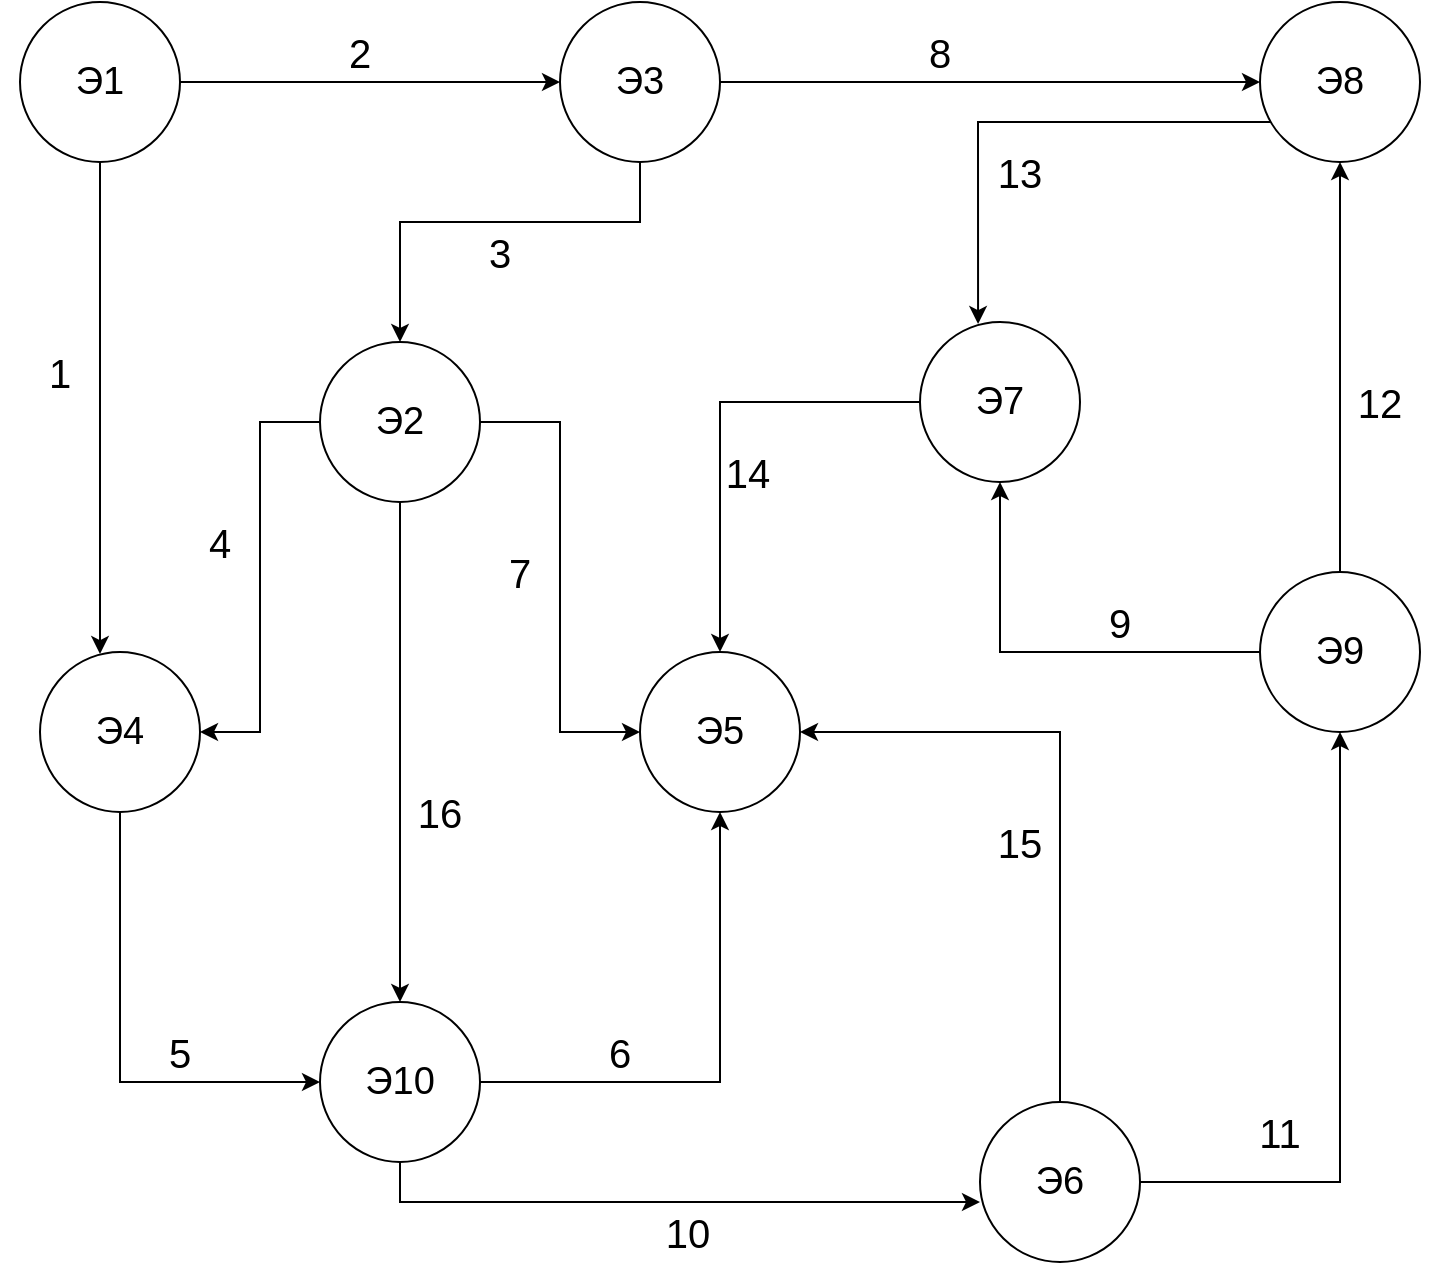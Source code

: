 <mxfile version="20.3.0" type="device"><diagram id="2xZ6pQxBbd1hDoUj2caJ" name="Страница 1"><mxGraphModel dx="853" dy="912" grid="1" gridSize="10" guides="1" tooltips="1" connect="1" arrows="1" fold="1" page="1" pageScale="1" pageWidth="827" pageHeight="1169" math="0" shadow="0"><root><mxCell id="0"/><mxCell id="1" parent="0"/><mxCell id="p2z2DTNfYuQwe3oESFcE-11" style="edgeStyle=orthogonalEdgeStyle;rounded=0;orthogonalLoop=1;jettySize=auto;html=1;entryX=0;entryY=0.5;entryDx=0;entryDy=0;" parent="1" source="p2z2DTNfYuQwe3oESFcE-1" target="p2z2DTNfYuQwe3oESFcE-3" edge="1"><mxGeometry relative="1" as="geometry"/></mxCell><mxCell id="p2z2DTNfYuQwe3oESFcE-12" style="edgeStyle=orthogonalEdgeStyle;rounded=0;orthogonalLoop=1;jettySize=auto;html=1;entryX=0.375;entryY=0.013;entryDx=0;entryDy=0;entryPerimeter=0;" parent="1" source="p2z2DTNfYuQwe3oESFcE-1" target="p2z2DTNfYuQwe3oESFcE-6" edge="1"><mxGeometry relative="1" as="geometry"/></mxCell><mxCell id="p2z2DTNfYuQwe3oESFcE-1" value="Э1" style="ellipse;whiteSpace=wrap;html=1;aspect=fixed;fontSize=19;" parent="1" vertex="1"><mxGeometry x="50" y="220" width="80" height="80" as="geometry"/></mxCell><mxCell id="p2z2DTNfYuQwe3oESFcE-16" style="edgeStyle=orthogonalEdgeStyle;rounded=0;orthogonalLoop=1;jettySize=auto;html=1;entryX=0.363;entryY=0.013;entryDx=0;entryDy=0;entryPerimeter=0;" parent="1" source="p2z2DTNfYuQwe3oESFcE-2" target="p2z2DTNfYuQwe3oESFcE-5" edge="1"><mxGeometry relative="1" as="geometry"><Array as="points"><mxPoint x="529" y="280"/></Array></mxGeometry></mxCell><mxCell id="p2z2DTNfYuQwe3oESFcE-2" value="Э8" style="ellipse;whiteSpace=wrap;html=1;aspect=fixed;fontSize=19;" parent="1" vertex="1"><mxGeometry x="670" y="220" width="80" height="80" as="geometry"/></mxCell><mxCell id="p2z2DTNfYuQwe3oESFcE-13" style="edgeStyle=orthogonalEdgeStyle;rounded=0;orthogonalLoop=1;jettySize=auto;html=1;" parent="1" source="p2z2DTNfYuQwe3oESFcE-3" target="p2z2DTNfYuQwe3oESFcE-4" edge="1"><mxGeometry relative="1" as="geometry"><Array as="points"><mxPoint x="360" y="330"/><mxPoint x="240" y="330"/></Array></mxGeometry></mxCell><mxCell id="p2z2DTNfYuQwe3oESFcE-14" style="edgeStyle=orthogonalEdgeStyle;rounded=0;orthogonalLoop=1;jettySize=auto;html=1;entryX=0;entryY=0.5;entryDx=0;entryDy=0;" parent="1" source="p2z2DTNfYuQwe3oESFcE-3" target="p2z2DTNfYuQwe3oESFcE-2" edge="1"><mxGeometry relative="1" as="geometry"/></mxCell><mxCell id="p2z2DTNfYuQwe3oESFcE-3" value="Э3" style="ellipse;whiteSpace=wrap;html=1;aspect=fixed;fontSize=19;" parent="1" vertex="1"><mxGeometry x="320" y="220" width="80" height="80" as="geometry"/></mxCell><mxCell id="p2z2DTNfYuQwe3oESFcE-18" style="edgeStyle=orthogonalEdgeStyle;rounded=0;orthogonalLoop=1;jettySize=auto;html=1;entryX=1;entryY=0.5;entryDx=0;entryDy=0;startArrow=none;exitX=0;exitY=0.5;exitDx=0;exitDy=0;" parent="1" source="p2z2DTNfYuQwe3oESFcE-4" target="p2z2DTNfYuQwe3oESFcE-6" edge="1"><mxGeometry relative="1" as="geometry"><Array as="points"><mxPoint x="170" y="430"/><mxPoint x="170" y="585"/></Array></mxGeometry></mxCell><mxCell id="p2z2DTNfYuQwe3oESFcE-21" style="edgeStyle=orthogonalEdgeStyle;rounded=0;orthogonalLoop=1;jettySize=auto;html=1;" parent="1" source="p2z2DTNfYuQwe3oESFcE-4" target="p2z2DTNfYuQwe3oESFcE-8" edge="1"><mxGeometry relative="1" as="geometry"/></mxCell><mxCell id="p2z2DTNfYuQwe3oESFcE-27" style="edgeStyle=orthogonalEdgeStyle;rounded=0;orthogonalLoop=1;jettySize=auto;html=1;entryX=0;entryY=0.5;entryDx=0;entryDy=0;" parent="1" source="p2z2DTNfYuQwe3oESFcE-4" target="p2z2DTNfYuQwe3oESFcE-7" edge="1"><mxGeometry relative="1" as="geometry"/></mxCell><mxCell id="p2z2DTNfYuQwe3oESFcE-4" value="Э2" style="ellipse;whiteSpace=wrap;html=1;aspect=fixed;fontSize=19;" parent="1" vertex="1"><mxGeometry x="200" y="390" width="80" height="80" as="geometry"/></mxCell><mxCell id="p2z2DTNfYuQwe3oESFcE-20" style="edgeStyle=orthogonalEdgeStyle;rounded=0;orthogonalLoop=1;jettySize=auto;html=1;" parent="1" source="p2z2DTNfYuQwe3oESFcE-5" target="p2z2DTNfYuQwe3oESFcE-7" edge="1"><mxGeometry relative="1" as="geometry"/></mxCell><mxCell id="p2z2DTNfYuQwe3oESFcE-5" value="Э7" style="ellipse;whiteSpace=wrap;html=1;aspect=fixed;fontSize=19;" parent="1" vertex="1"><mxGeometry x="500" y="380" width="80" height="80" as="geometry"/></mxCell><mxCell id="p2z2DTNfYuQwe3oESFcE-6" value="Э4" style="ellipse;whiteSpace=wrap;html=1;aspect=fixed;fontSize=19;" parent="1" vertex="1"><mxGeometry x="60" y="545" width="80" height="80" as="geometry"/></mxCell><mxCell id="p2z2DTNfYuQwe3oESFcE-24" style="edgeStyle=orthogonalEdgeStyle;rounded=0;orthogonalLoop=1;jettySize=auto;html=1;" parent="1" source="p2z2DTNfYuQwe3oESFcE-10" target="p2z2DTNfYuQwe3oESFcE-7" edge="1"><mxGeometry relative="1" as="geometry"><Array as="points"><mxPoint x="570" y="585"/></Array></mxGeometry></mxCell><mxCell id="p2z2DTNfYuQwe3oESFcE-7" value="Э5" style="ellipse;whiteSpace=wrap;html=1;aspect=fixed;fontSize=19;" parent="1" vertex="1"><mxGeometry x="360" y="545" width="80" height="80" as="geometry"/></mxCell><mxCell id="p2z2DTNfYuQwe3oESFcE-22" style="edgeStyle=orthogonalEdgeStyle;rounded=0;orthogonalLoop=1;jettySize=auto;html=1;exitX=0.5;exitY=1;exitDx=0;exitDy=0;" parent="1" source="p2z2DTNfYuQwe3oESFcE-6" target="p2z2DTNfYuQwe3oESFcE-8" edge="1"><mxGeometry relative="1" as="geometry"><Array as="points"><mxPoint x="100" y="760"/></Array></mxGeometry></mxCell><mxCell id="p2z2DTNfYuQwe3oESFcE-23" style="edgeStyle=orthogonalEdgeStyle;rounded=0;orthogonalLoop=1;jettySize=auto;html=1;" parent="1" source="p2z2DTNfYuQwe3oESFcE-8" target="p2z2DTNfYuQwe3oESFcE-7" edge="1"><mxGeometry relative="1" as="geometry"/></mxCell><mxCell id="p2z2DTNfYuQwe3oESFcE-26" style="edgeStyle=orthogonalEdgeStyle;rounded=0;orthogonalLoop=1;jettySize=auto;html=1;entryX=0;entryY=0.613;entryDx=0;entryDy=0;entryPerimeter=0;" parent="1" source="p2z2DTNfYuQwe3oESFcE-8" target="p2z2DTNfYuQwe3oESFcE-10" edge="1"><mxGeometry relative="1" as="geometry"><mxPoint x="520" y="800" as="targetPoint"/><Array as="points"><mxPoint x="240" y="820"/><mxPoint x="530" y="820"/></Array></mxGeometry></mxCell><mxCell id="p2z2DTNfYuQwe3oESFcE-8" value="Э10" style="ellipse;whiteSpace=wrap;html=1;aspect=fixed;fontSize=19;" parent="1" vertex="1"><mxGeometry x="200" y="720" width="80" height="80" as="geometry"/></mxCell><mxCell id="p2z2DTNfYuQwe3oESFcE-15" style="edgeStyle=orthogonalEdgeStyle;rounded=0;orthogonalLoop=1;jettySize=auto;html=1;" parent="1" source="p2z2DTNfYuQwe3oESFcE-9" target="p2z2DTNfYuQwe3oESFcE-2" edge="1"><mxGeometry relative="1" as="geometry"/></mxCell><mxCell id="p2z2DTNfYuQwe3oESFcE-19" style="edgeStyle=orthogonalEdgeStyle;rounded=0;orthogonalLoop=1;jettySize=auto;html=1;" parent="1" source="p2z2DTNfYuQwe3oESFcE-9" target="p2z2DTNfYuQwe3oESFcE-5" edge="1"><mxGeometry relative="1" as="geometry"/></mxCell><mxCell id="p2z2DTNfYuQwe3oESFcE-25" style="edgeStyle=orthogonalEdgeStyle;rounded=0;orthogonalLoop=1;jettySize=auto;html=1;exitX=1;exitY=0.5;exitDx=0;exitDy=0;" parent="1" source="p2z2DTNfYuQwe3oESFcE-10" target="p2z2DTNfYuQwe3oESFcE-9" edge="1"><mxGeometry relative="1" as="geometry"><Array as="points"><mxPoint x="710" y="810"/></Array></mxGeometry></mxCell><mxCell id="p2z2DTNfYuQwe3oESFcE-9" value="Э9" style="ellipse;whiteSpace=wrap;html=1;aspect=fixed;fontSize=19;" parent="1" vertex="1"><mxGeometry x="670" y="505" width="80" height="80" as="geometry"/></mxCell><mxCell id="p2z2DTNfYuQwe3oESFcE-10" value="Э6" style="ellipse;whiteSpace=wrap;html=1;aspect=fixed;fontSize=19;" parent="1" vertex="1"><mxGeometry x="530" y="770" width="80" height="80" as="geometry"/></mxCell><mxCell id="LlUw0qBycKapadTP96ws-2" value="1" style="text;html=1;strokeColor=none;fillColor=none;align=center;verticalAlign=middle;whiteSpace=wrap;rounded=0;fontSize=20;" vertex="1" parent="1"><mxGeometry x="40" y="390" width="60" height="30" as="geometry"/></mxCell><mxCell id="LlUw0qBycKapadTP96ws-6" value="2" style="text;html=1;strokeColor=none;fillColor=none;align=center;verticalAlign=middle;whiteSpace=wrap;rounded=0;fontSize=20;" vertex="1" parent="1"><mxGeometry x="190" y="230" width="60" height="30" as="geometry"/></mxCell><mxCell id="LlUw0qBycKapadTP96ws-8" value="3" style="text;html=1;strokeColor=none;fillColor=none;align=center;verticalAlign=middle;whiteSpace=wrap;rounded=0;fontSize=20;" vertex="1" parent="1"><mxGeometry x="260" y="330" width="60" height="30" as="geometry"/></mxCell><mxCell id="LlUw0qBycKapadTP96ws-9" value="4" style="text;html=1;strokeColor=none;fillColor=none;align=center;verticalAlign=middle;whiteSpace=wrap;rounded=0;fontSize=20;" vertex="1" parent="1"><mxGeometry x="120" y="475" width="60" height="30" as="geometry"/></mxCell><mxCell id="LlUw0qBycKapadTP96ws-11" value="5" style="text;html=1;strokeColor=none;fillColor=none;align=center;verticalAlign=middle;whiteSpace=wrap;rounded=0;fontSize=20;" vertex="1" parent="1"><mxGeometry x="100" y="730" width="60" height="30" as="geometry"/></mxCell><mxCell id="LlUw0qBycKapadTP96ws-12" value="6" style="text;html=1;strokeColor=none;fillColor=none;align=center;verticalAlign=middle;whiteSpace=wrap;rounded=0;fontSize=20;" vertex="1" parent="1"><mxGeometry x="320" y="730" width="60" height="30" as="geometry"/></mxCell><mxCell id="LlUw0qBycKapadTP96ws-13" value="7" style="text;html=1;strokeColor=none;fillColor=none;align=center;verticalAlign=middle;whiteSpace=wrap;rounded=0;fontSize=20;" vertex="1" parent="1"><mxGeometry x="270" y="490" width="60" height="30" as="geometry"/></mxCell><mxCell id="LlUw0qBycKapadTP96ws-15" value="8" style="text;html=1;strokeColor=none;fillColor=none;align=center;verticalAlign=middle;whiteSpace=wrap;rounded=0;fontSize=20;" vertex="1" parent="1"><mxGeometry x="480" y="230" width="60" height="30" as="geometry"/></mxCell><mxCell id="LlUw0qBycKapadTP96ws-16" value="9" style="text;html=1;strokeColor=none;fillColor=none;align=center;verticalAlign=middle;whiteSpace=wrap;rounded=0;fontSize=20;" vertex="1" parent="1"><mxGeometry x="570" y="515" width="60" height="30" as="geometry"/></mxCell><mxCell id="LlUw0qBycKapadTP96ws-17" value="10" style="text;html=1;strokeColor=none;fillColor=none;align=center;verticalAlign=middle;whiteSpace=wrap;rounded=0;fontSize=20;" vertex="1" parent="1"><mxGeometry x="354" y="820" width="60" height="30" as="geometry"/></mxCell><mxCell id="LlUw0qBycKapadTP96ws-18" value="11" style="text;html=1;strokeColor=none;fillColor=none;align=center;verticalAlign=middle;whiteSpace=wrap;rounded=0;fontSize=20;" vertex="1" parent="1"><mxGeometry x="650" y="770" width="60" height="30" as="geometry"/></mxCell><mxCell id="LlUw0qBycKapadTP96ws-19" value="12" style="text;html=1;strokeColor=none;fillColor=none;align=center;verticalAlign=middle;whiteSpace=wrap;rounded=0;fontSize=20;" vertex="1" parent="1"><mxGeometry x="700" y="405" width="60" height="30" as="geometry"/></mxCell><mxCell id="LlUw0qBycKapadTP96ws-20" value="13" style="text;html=1;strokeColor=none;fillColor=none;align=center;verticalAlign=middle;whiteSpace=wrap;rounded=0;fontSize=20;" vertex="1" parent="1"><mxGeometry x="520" y="290" width="60" height="30" as="geometry"/></mxCell><mxCell id="LlUw0qBycKapadTP96ws-21" value="14" style="text;html=1;strokeColor=none;fillColor=none;align=center;verticalAlign=middle;whiteSpace=wrap;rounded=0;fontSize=20;" vertex="1" parent="1"><mxGeometry x="384" y="440" width="60" height="30" as="geometry"/></mxCell><mxCell id="LlUw0qBycKapadTP96ws-22" value="15" style="text;html=1;strokeColor=none;fillColor=none;align=center;verticalAlign=middle;whiteSpace=wrap;rounded=0;fontSize=20;" vertex="1" parent="1"><mxGeometry x="520" y="625" width="60" height="30" as="geometry"/></mxCell><mxCell id="LlUw0qBycKapadTP96ws-23" value="16" style="text;html=1;strokeColor=none;fillColor=none;align=center;verticalAlign=middle;whiteSpace=wrap;rounded=0;fontSize=20;" vertex="1" parent="1"><mxGeometry x="230" y="610" width="60" height="30" as="geometry"/></mxCell></root></mxGraphModel></diagram></mxfile>